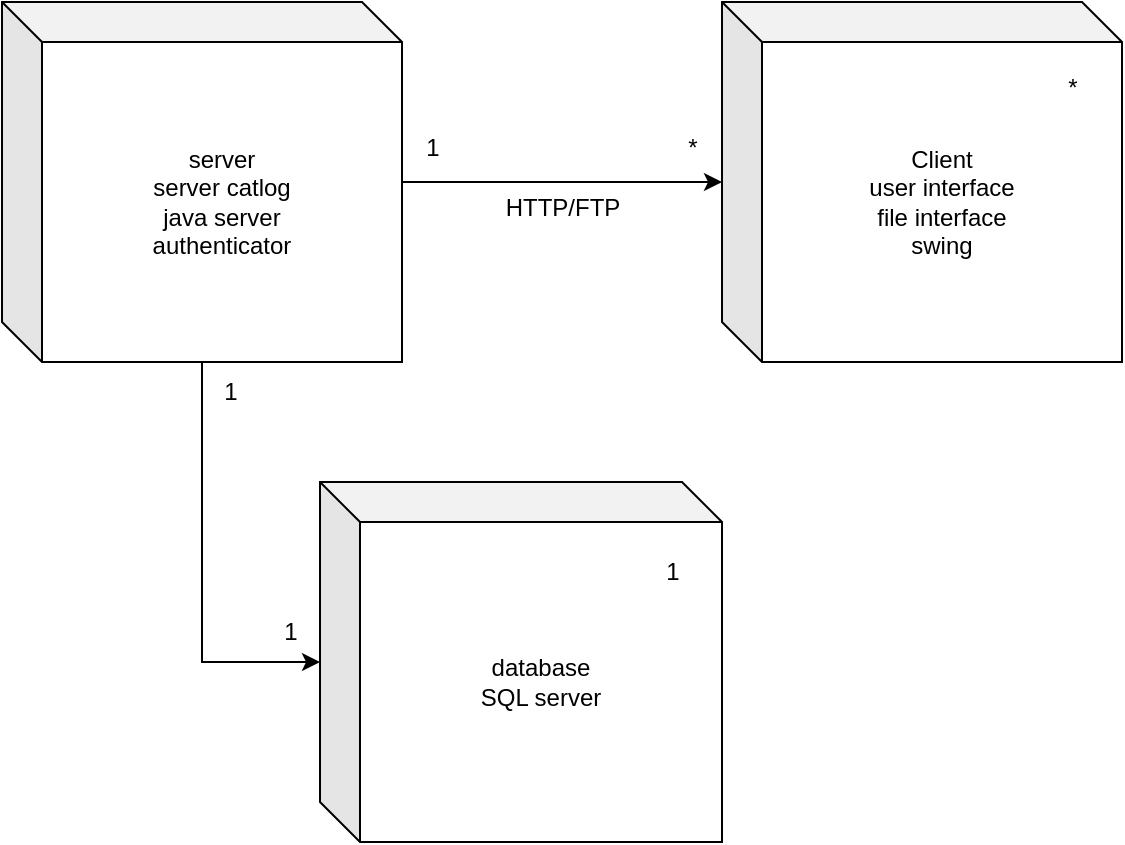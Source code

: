 <mxfile version="24.2.2" type="github">
  <diagram name="Page-1" id="z3dsMSwFiu0l4rWR2ae8">
    <mxGraphModel dx="1290" dy="558" grid="1" gridSize="10" guides="1" tooltips="1" connect="1" arrows="1" fold="1" page="1" pageScale="1" pageWidth="827" pageHeight="1169" math="0" shadow="0">
      <root>
        <mxCell id="0" />
        <mxCell id="1" parent="0" />
        <mxCell id="Pz_x_hYnBTzV1nMUWTy1-1" value="&lt;div&gt;Client&lt;/div&gt;&lt;div&gt;user interface&lt;/div&gt;&lt;div&gt;file interface&lt;/div&gt;&lt;div&gt;swing&lt;br&gt;&lt;/div&gt;" style="shape=cube;whiteSpace=wrap;html=1;boundedLbl=1;backgroundOutline=1;darkOpacity=0.05;darkOpacity2=0.1;" vertex="1" parent="1">
          <mxGeometry x="480" y="80" width="200" height="180" as="geometry" />
        </mxCell>
        <mxCell id="Pz_x_hYnBTzV1nMUWTy1-6" style="edgeStyle=orthogonalEdgeStyle;rounded=0;orthogonalLoop=1;jettySize=auto;html=1;" edge="1" parent="1" source="Pz_x_hYnBTzV1nMUWTy1-4" target="Pz_x_hYnBTzV1nMUWTy1-1">
          <mxGeometry relative="1" as="geometry" />
        </mxCell>
        <mxCell id="Pz_x_hYnBTzV1nMUWTy1-12" style="edgeStyle=orthogonalEdgeStyle;rounded=0;orthogonalLoop=1;jettySize=auto;html=1;" edge="1" parent="1" source="Pz_x_hYnBTzV1nMUWTy1-4" target="Pz_x_hYnBTzV1nMUWTy1-5">
          <mxGeometry relative="1" as="geometry">
            <Array as="points">
              <mxPoint x="220" y="410" />
            </Array>
          </mxGeometry>
        </mxCell>
        <mxCell id="Pz_x_hYnBTzV1nMUWTy1-4" value="&lt;div&gt;server &lt;br&gt;&lt;/div&gt;&lt;div&gt;server catlog&lt;/div&gt;&lt;div&gt;java server&lt;/div&gt;&lt;div&gt;authenticator&lt;br&gt;&lt;/div&gt;" style="shape=cube;whiteSpace=wrap;html=1;boundedLbl=1;backgroundOutline=1;darkOpacity=0.05;darkOpacity2=0.1;" vertex="1" parent="1">
          <mxGeometry x="120" y="80" width="200" height="180" as="geometry" />
        </mxCell>
        <mxCell id="Pz_x_hYnBTzV1nMUWTy1-5" value="&lt;div&gt;database &lt;br&gt;&lt;/div&gt;&lt;div&gt;SQL server&lt;br&gt;&lt;/div&gt;" style="shape=cube;whiteSpace=wrap;html=1;boundedLbl=1;backgroundOutline=1;darkOpacity=0.05;darkOpacity2=0.1;" vertex="1" parent="1">
          <mxGeometry x="279" y="320" width="201" height="180" as="geometry" />
        </mxCell>
        <mxCell id="Pz_x_hYnBTzV1nMUWTy1-7" value="1" style="text;html=1;align=center;verticalAlign=middle;resizable=0;points=[];autosize=1;strokeColor=none;fillColor=none;" vertex="1" parent="1">
          <mxGeometry x="320" y="138" width="30" height="30" as="geometry" />
        </mxCell>
        <mxCell id="Pz_x_hYnBTzV1nMUWTy1-8" value="*" style="text;html=1;align=center;verticalAlign=middle;resizable=0;points=[];autosize=1;strokeColor=none;fillColor=none;" vertex="1" parent="1">
          <mxGeometry x="450" y="138" width="30" height="30" as="geometry" />
        </mxCell>
        <mxCell id="Pz_x_hYnBTzV1nMUWTy1-9" value="HTTP/FTP" style="text;html=1;align=center;verticalAlign=middle;resizable=0;points=[];autosize=1;strokeColor=none;fillColor=none;" vertex="1" parent="1">
          <mxGeometry x="360" y="168" width="80" height="30" as="geometry" />
        </mxCell>
        <mxCell id="Pz_x_hYnBTzV1nMUWTy1-10" value="*" style="text;html=1;align=center;verticalAlign=middle;resizable=0;points=[];autosize=1;strokeColor=none;fillColor=none;" vertex="1" parent="1">
          <mxGeometry x="640" y="108" width="30" height="30" as="geometry" />
        </mxCell>
        <mxCell id="Pz_x_hYnBTzV1nMUWTy1-11" value="1" style="text;html=1;align=center;verticalAlign=middle;resizable=0;points=[];autosize=1;strokeColor=none;fillColor=none;" vertex="1" parent="1">
          <mxGeometry x="440" y="350" width="30" height="30" as="geometry" />
        </mxCell>
        <mxCell id="Pz_x_hYnBTzV1nMUWTy1-13" value="1" style="text;html=1;align=center;verticalAlign=middle;resizable=0;points=[];autosize=1;strokeColor=none;fillColor=none;" vertex="1" parent="1">
          <mxGeometry x="249" y="380" width="30" height="30" as="geometry" />
        </mxCell>
        <mxCell id="Pz_x_hYnBTzV1nMUWTy1-14" value="1" style="text;html=1;align=center;verticalAlign=middle;resizable=0;points=[];autosize=1;strokeColor=none;fillColor=none;" vertex="1" parent="1">
          <mxGeometry x="219" y="260" width="30" height="30" as="geometry" />
        </mxCell>
      </root>
    </mxGraphModel>
  </diagram>
</mxfile>
